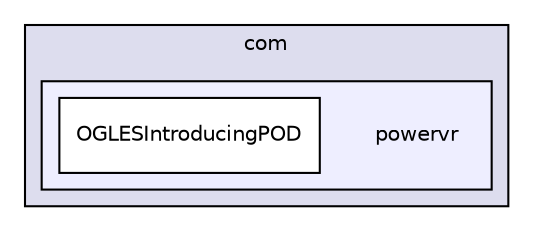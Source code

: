 digraph "PVR/SDK_3.4/Examples/Beginner/07_IntroducingPOD/OGLES/Build/Android/src/com/powervr" {
  compound=true
  node [ fontsize="10", fontname="Helvetica"];
  edge [ labelfontsize="10", labelfontname="Helvetica"];
  subgraph clusterdir_5bf09a3f1a07901ca18595ea3a0c0bd4 {
    graph [ bgcolor="#ddddee", pencolor="black", label="com" fontname="Helvetica", fontsize="10", URL="dir_5bf09a3f1a07901ca18595ea3a0c0bd4.html"]
  subgraph clusterdir_4607bd2b9393f56d94f394fd2bd255aa {
    graph [ bgcolor="#eeeeff", pencolor="black", label="" URL="dir_4607bd2b9393f56d94f394fd2bd255aa.html"];
    dir_4607bd2b9393f56d94f394fd2bd255aa [shape=plaintext label="powervr"];
    dir_916e7f270833c35f15e3e6f1b0538257 [shape=box label="OGLESIntroducingPOD" color="black" fillcolor="white" style="filled" URL="dir_916e7f270833c35f15e3e6f1b0538257.html"];
  }
  }
}
